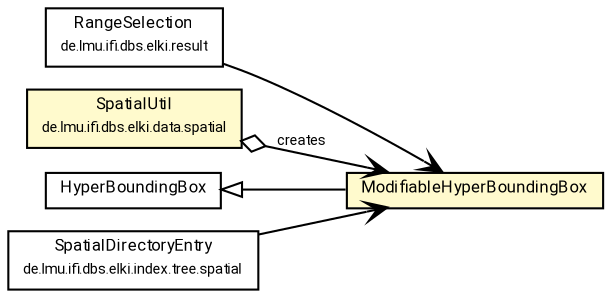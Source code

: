 #!/usr/local/bin/dot
#
# Class diagram 
# Generated by UMLGraph version R5_7_2-60-g0e99a6 (http://www.spinellis.gr/umlgraph/)
#

digraph G {
	graph [fontnames="svg"]
	edge [fontname="Roboto",fontsize=7,labelfontname="Roboto",labelfontsize=7,color="black"];
	node [fontname="Roboto",fontcolor="black",fontsize=8,shape=plaintext,margin=0,width=0,height=0];
	nodesep=0.15;
	ranksep=0.25;
	rankdir=LR;
	// de.lmu.ifi.dbs.elki.result.RangeSelection
	c7138924 [label=<<table title="de.lmu.ifi.dbs.elki.result.RangeSelection" border="0" cellborder="1" cellspacing="0" cellpadding="2" href="../result/RangeSelection.html" target="_parent">
		<tr><td><table border="0" cellspacing="0" cellpadding="1">
		<tr><td align="center" balign="center"> <font face="Roboto">RangeSelection</font> </td></tr>
		<tr><td align="center" balign="center"> <font face="Roboto" point-size="7.0">de.lmu.ifi.dbs.elki.result</font> </td></tr>
		</table></td></tr>
		</table>>, URL="../result/RangeSelection.html"];
	// de.lmu.ifi.dbs.elki.data.spatial.SpatialUtil
	c7140018 [label=<<table title="de.lmu.ifi.dbs.elki.data.spatial.SpatialUtil" border="0" cellborder="1" cellspacing="0" cellpadding="2" bgcolor="LemonChiffon" href="spatial/SpatialUtil.html" target="_parent">
		<tr><td><table border="0" cellspacing="0" cellpadding="1">
		<tr><td align="center" balign="center"> <font face="Roboto">SpatialUtil</font> </td></tr>
		<tr><td align="center" balign="center"> <font face="Roboto" point-size="7.0">de.lmu.ifi.dbs.elki.data.spatial</font> </td></tr>
		</table></td></tr>
		</table>>, URL="spatial/SpatialUtil.html"];
	// de.lmu.ifi.dbs.elki.data.ModifiableHyperBoundingBox
	c7140020 [label=<<table title="de.lmu.ifi.dbs.elki.data.ModifiableHyperBoundingBox" border="0" cellborder="1" cellspacing="0" cellpadding="2" bgcolor="lemonChiffon" href="ModifiableHyperBoundingBox.html" target="_parent">
		<tr><td><table border="0" cellspacing="0" cellpadding="1">
		<tr><td align="center" balign="center"> <font face="Roboto">ModifiableHyperBoundingBox</font> </td></tr>
		</table></td></tr>
		</table>>, URL="ModifiableHyperBoundingBox.html"];
	// de.lmu.ifi.dbs.elki.data.HyperBoundingBox
	c7140035 [label=<<table title="de.lmu.ifi.dbs.elki.data.HyperBoundingBox" border="0" cellborder="1" cellspacing="0" cellpadding="2" href="HyperBoundingBox.html" target="_parent">
		<tr><td><table border="0" cellspacing="0" cellpadding="1">
		<tr><td align="center" balign="center"> <font face="Roboto">HyperBoundingBox</font> </td></tr>
		</table></td></tr>
		</table>>, URL="HyperBoundingBox.html"];
	// de.lmu.ifi.dbs.elki.index.tree.spatial.SpatialDirectoryEntry
	c7141373 [label=<<table title="de.lmu.ifi.dbs.elki.index.tree.spatial.SpatialDirectoryEntry" border="0" cellborder="1" cellspacing="0" cellpadding="2" href="../index/tree/spatial/SpatialDirectoryEntry.html" target="_parent">
		<tr><td><table border="0" cellspacing="0" cellpadding="1">
		<tr><td align="center" balign="center"> <font face="Roboto">SpatialDirectoryEntry</font> </td></tr>
		<tr><td align="center" balign="center"> <font face="Roboto" point-size="7.0">de.lmu.ifi.dbs.elki.index.tree.spatial</font> </td></tr>
		</table></td></tr>
		</table>>, URL="../index/tree/spatial/SpatialDirectoryEntry.html"];
	// de.lmu.ifi.dbs.elki.data.spatial.SpatialUtil navhas de.lmu.ifi.dbs.elki.data.ModifiableHyperBoundingBox
	c7140018 -> c7140020 [arrowhead=open,arrowtail=ediamond,dir=both,weight=3,label="creates"];
	// de.lmu.ifi.dbs.elki.data.ModifiableHyperBoundingBox extends de.lmu.ifi.dbs.elki.data.HyperBoundingBox
	c7140035 -> c7140020 [arrowtail=empty,dir=back,weight=10];
	// de.lmu.ifi.dbs.elki.result.RangeSelection navassoc de.lmu.ifi.dbs.elki.data.ModifiableHyperBoundingBox
	c7138924 -> c7140020 [arrowhead=open,weight=1];
	// de.lmu.ifi.dbs.elki.index.tree.spatial.SpatialDirectoryEntry navassoc de.lmu.ifi.dbs.elki.data.ModifiableHyperBoundingBox
	c7141373 -> c7140020 [arrowhead=open,weight=1];
}

